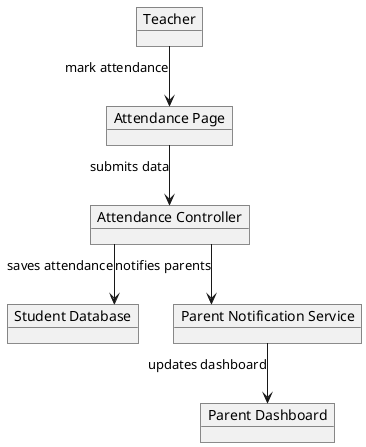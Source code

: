 @startuml
skinparam linetype ortho

object Teacher
object "Attendance Page" as UI
object "Attendance Controller" as Controller
object "Student Database" as DB
object "Parent Notification Service" as Notify
object "Parent Dashboard" as P_Dashboard

Teacher --> UI : mark attendance
UI --> Controller : submits data
Controller --> DB : saves attendance
Controller --> Notify : notifies parents
Notify --> P_Dashboard : updates dashboard

@enduml
